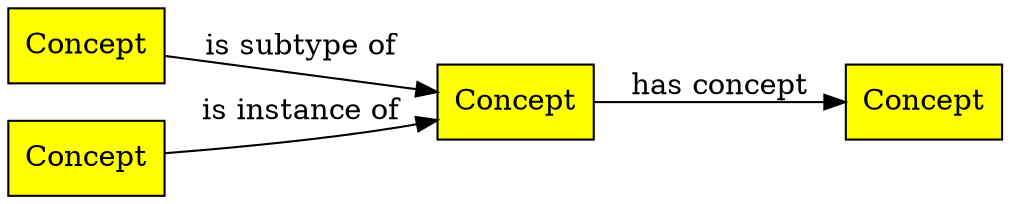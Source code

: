 digraph G {
    rankdir=LR
        node [shape=rect,style=filled,label="Concept",fillcolor=yellow];
    C1 -> Concept [label="is subtype of"];
    C2 -> Concept [label="is instance of"];
    Concept -> C3 [label="has concept"];
}
